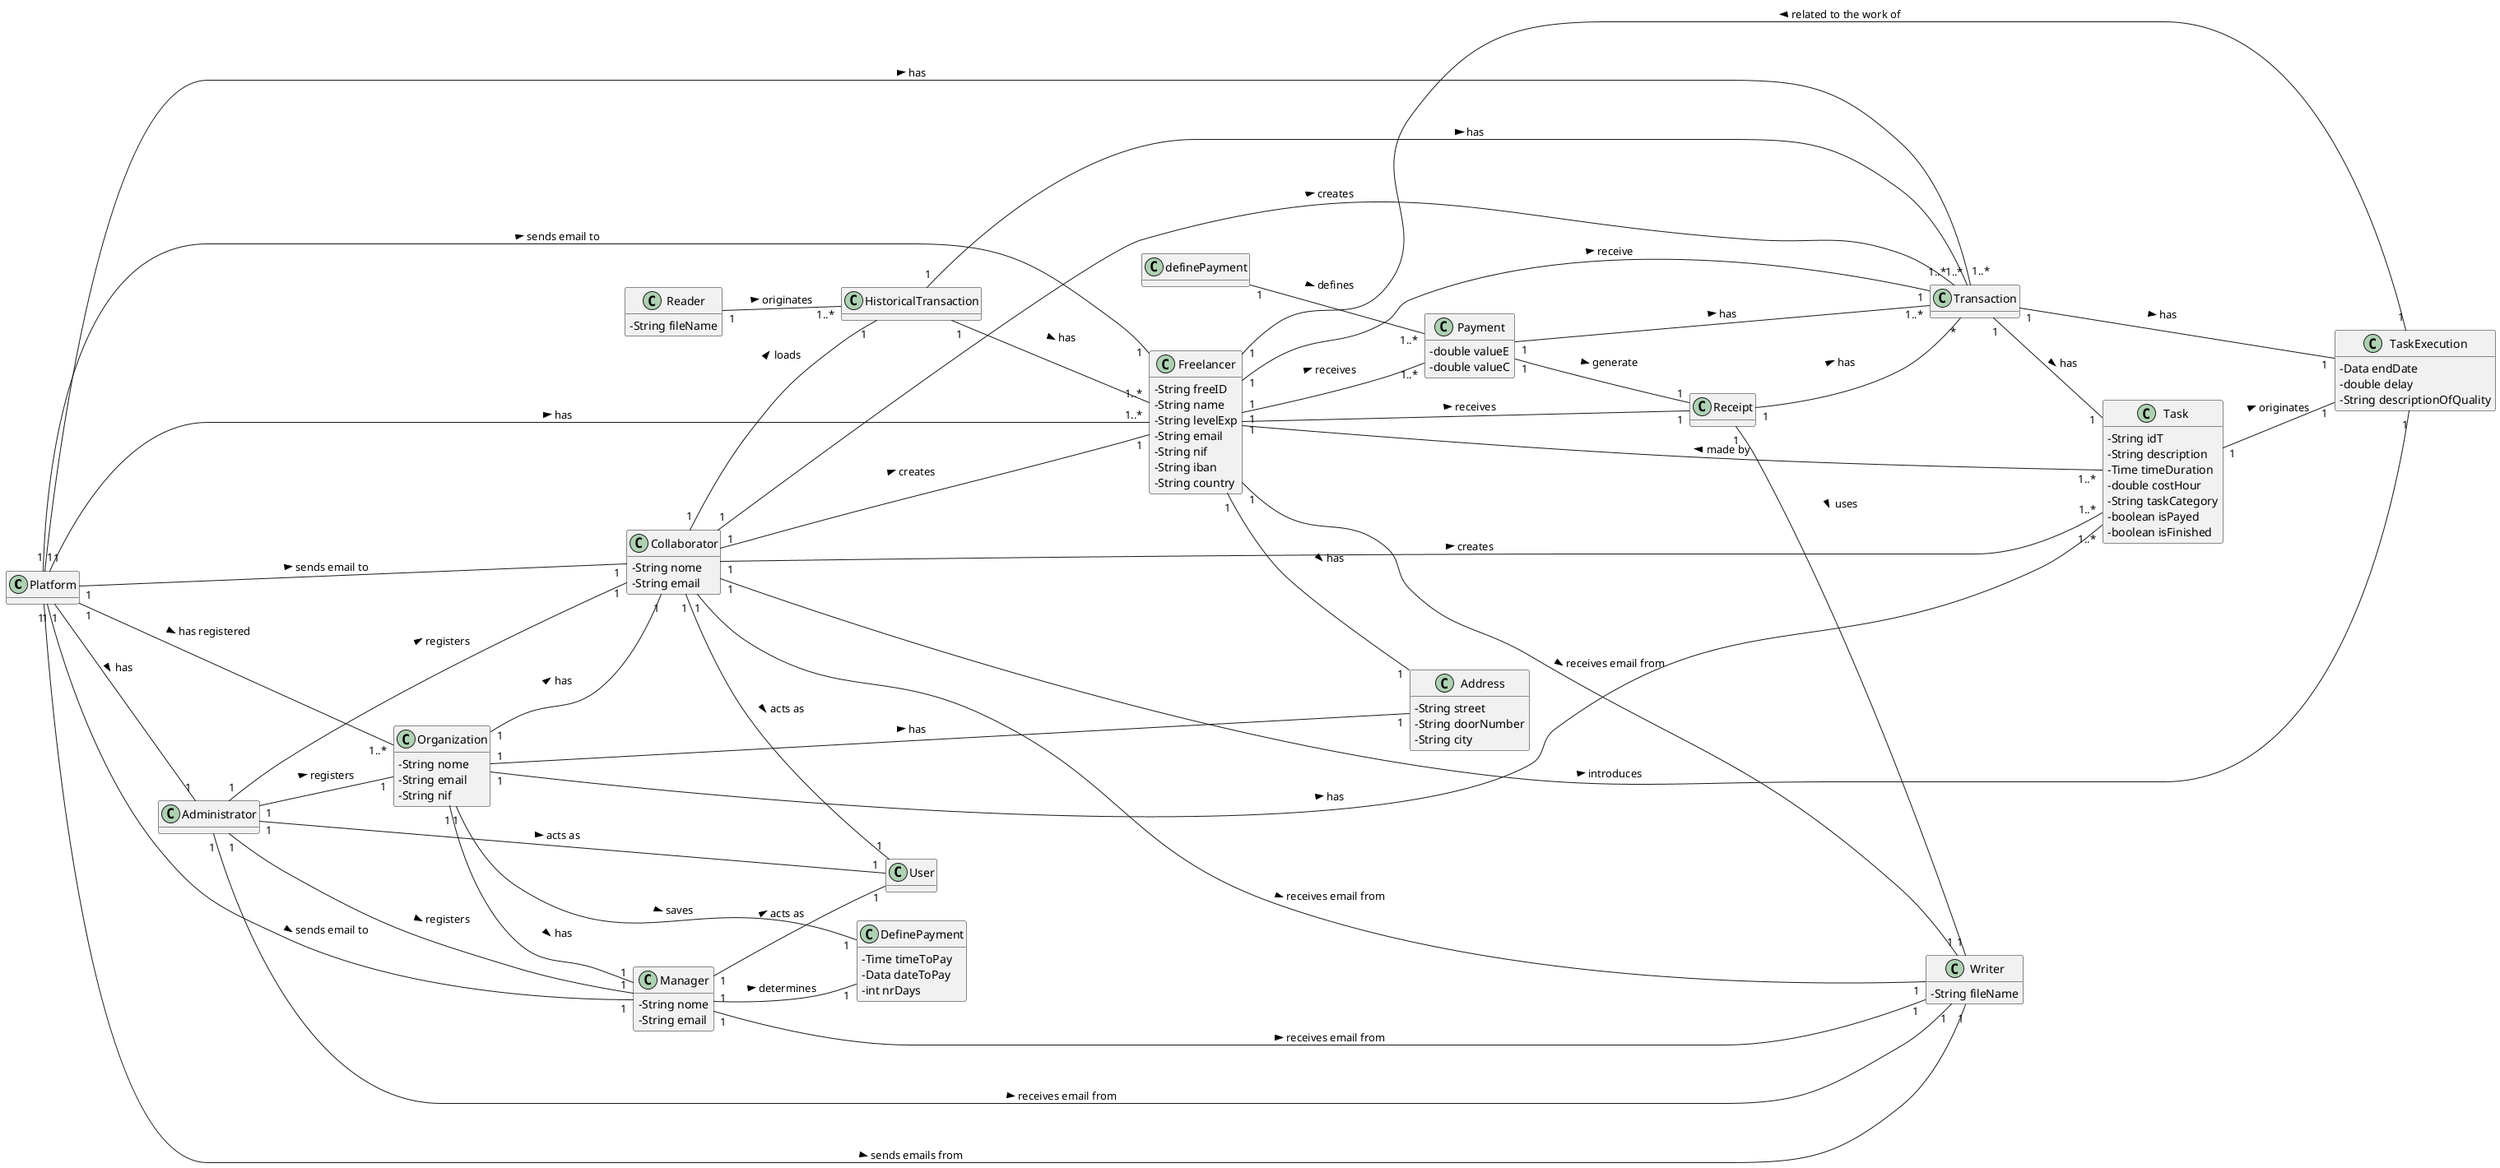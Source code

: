 @startuml
skinparam classAttributeIconSize 0
hide methods
left to right direction

class Platform{
}
class Freelancer {
  -String freeID
  -String name
  -String levelExp
  -String email
  -String nif
  -String iban
  -String country
}

class Organization {
  -String nome
  -String email
  -String nif
}

class Collaborator{
  -String nome
  -String email
}

class Task {
  -String idT
  -String description
  -Time timeDuration
  -double costHour
  -String taskCategory
  -boolean isPayed
  -boolean isFinished
}

class Manager {
  -String nome
  -String email
}

class User {
}

class Receipt {
}

class Transaction {

}

class Address{
  -String street
  -String doorNumber
  -String city
}

class Administrator {
}

class Payment{
  -double valueE
  -double valueC
}

class DefinePayment{
  -Time timeToPay
  -Data dateToPay
  -int nrDays
  }

class Reader {
  -String fileName
}

class HistoricalTransaction{
}

class TaskExecution{
  -Data endDate
  -double delay
  -String descriptionOfQuality
  }

class Writer{
  -String fileName
  }

Freelancer "1" -- "1" Transaction: receive >
Freelancer "1" -- "1" Receipt: receives > 
Freelancer "1" -- "1..*" Payment: receives >
Freelancer "1" -- "1" Address: has >
Freelancer "1" -- "1" Writer: receives email from >

Task "1..*" -- "1" Freelancer: made by >


Platform "1" -- "1..*" Transaction: has >
Platform "1" -- "1" Administrator: has >
Platform "1" -- "1..*" Organization: has registered >
Platform "1" -- "1..*" Freelancer: has >
Platform "1" -- "1" Freelancer: sends email to >
Platform "1" -- "1" Collaborator: sends email to >
Platform "1" -- "1" Manager: sends email to >
Platform "1" -- "1" Writer : sends emails from >

Organization "1" -- "1" Address: has >
Organization "1" -- "1" Manager: has >
Organization "1" -- "1" Collaborator: has >
Organization "1" -- "1..*" Task: has >
Organization "1" -- "1" DefinePayment: saves >

Manager "1" -- "1" User: acts as >
Manager "1" -- "1" Writer: receives email from >
Manager "1" -- "1" DefinePayment: determines >

Administrator "1" -- "1" Organization: registers >
Administrator "1" -- "1" User: acts as >
Administrator "1" -- "1" Collaborator: registers >
Administrator "1" -- "1" Manager: registers >
Administrator "1" -- "1" Writer: receives email from >

Transaction "1" -- "1" Task: has >
Transaction "1" -- "1" TaskExecution: has >


Payment "1" -- "1" Receipt: generate >
Payment "1" -- "1..*" Transaction : has >

definePayment "1" -- "1..*" Payment: defines > 


Reader "1" -- "1..*" HistoricalTransaction: originates >

HistoricalTransaction "1" -- "1..*" Transaction: has >
HistoricalTransaction "1" -- "1..*" Freelancer: has >

Collaborator "1" -- "1" Freelancer: creates >
Collaborator "1" -- "1..*" Task: creates >
Collaborator "1" -- "1..*" Transaction: creates >
Collaborator "1" -- "1" User: acts as >
Collaborator "1" -- "1" HistoricalTransaction: loads >
Collaborator "1" -- "1" TaskExecution: introduces >
Collaborator "1" -- "1" Writer: receives email from >


TaskExecution "1" -- "1" Freelancer: related to the work of >

Task "1" -- "1" TaskExecution : originates >

Receipt "1" -- "1" Writer : uses >
Receipt "1" -- "*" Transaction: has >




@enduml
